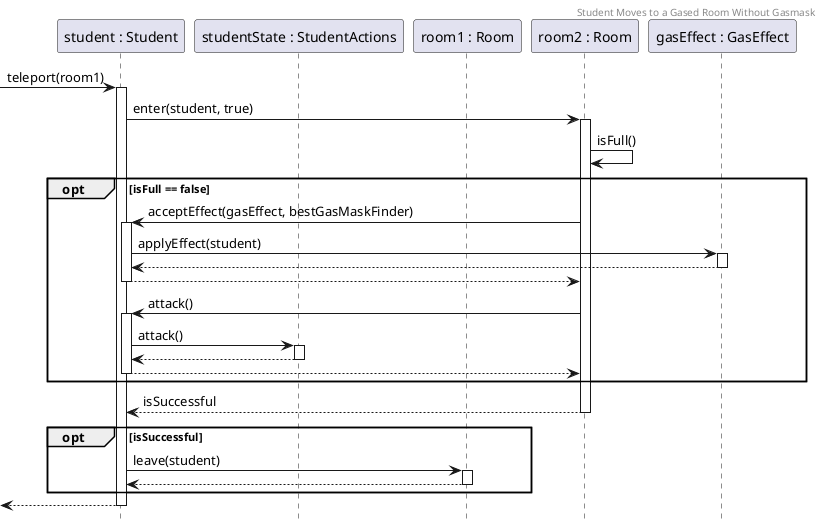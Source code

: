 @startuml StudentTpNoMaskToGas
header Student Moves to a Gased Room Without Gasmask
hide footbox

participant S1 as "student : Student"
participant S1S as "studentState : StudentActions"
participant R1 as "room1 : Room"
participant R2 as "room2 : Room"
participant gas as "gasEffect : GasEffect"

-> S1 ++: teleport(room1)

S1 -> R2++: enter(student, true)

R2 -> R2 : isFull()
opt isFull == false
    ' the unless ItemFinder is created with the gas effect an comms diagramm
    R2 -> S1 ++ : acceptEffect(gasEffect, bestGasMaskFinder)
    S1 -> gas ++ : applyEffect(student)
    return
    return
    R2 -> S1 ++ : attack()
    S1 -> S1S ++ : attack()
    return
    return
end
return isSuccessful
opt isSuccessful
    S1 -> R1 ++ : leave(student)
    return
end
return


@enduml

